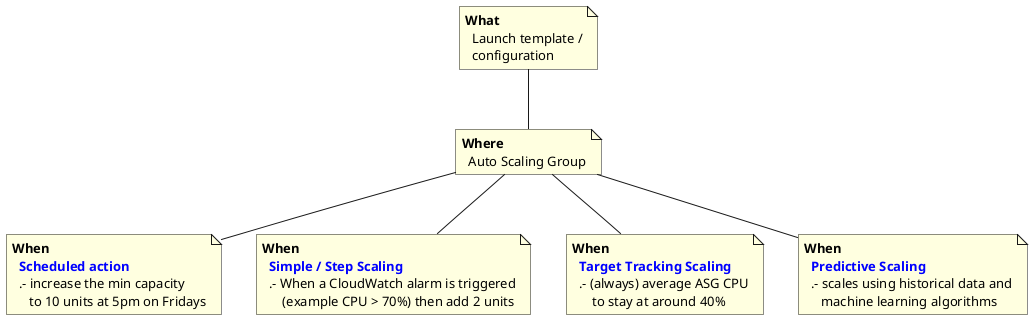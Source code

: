 @startuml


note as what #lightyellow
<b>What
  Launch template /
  configuration
end note

note as where #lightyellow
<b>Where
  Auto Scaling Group
end note

note as when1 #lightyellow
<b>When
  <b><color:blue>Scheduled action
  .- increase the min capacity
     to 10 units at 5pm on Fridays
end note

note as when2 #lightyellow
<b>When
  <b><color:blue>Simple / Step Scaling
  .- When a CloudWatch alarm is triggered
      (example CPU > 70%) then add 2 units
end note

note as when3 #lightyellow
<b>When
  <b><color:blue>Target Tracking Scaling
  .- (always) average ASG CPU
      to stay at around 40%
end note

note as when4 #lightyellow
<b>When
  <b><color:blue>Predictive Scaling
  .- scales using historical data and
     machine learning algorithms
end note

what -d- where
where -d- when1
where -d- when2
where -d- when3
where -d- when4

@enduml